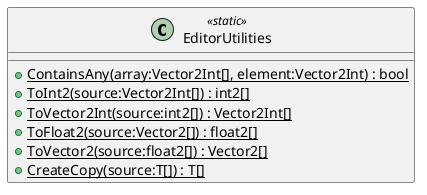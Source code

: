 @startuml
class EditorUtilities <<static>> {
    + {static} ContainsAny(array:Vector2Int[], element:Vector2Int) : bool
    + {static} ToInt2(source:Vector2Int[]) : int2[]
    + {static} ToVector2Int(source:int2[]) : Vector2Int[]
    + {static} ToFloat2(source:Vector2[]) : float2[]
    + {static} ToVector2(source:float2[]) : Vector2[]
    + {static} CreateCopy(source:T[]) : T[]
}
@enduml

